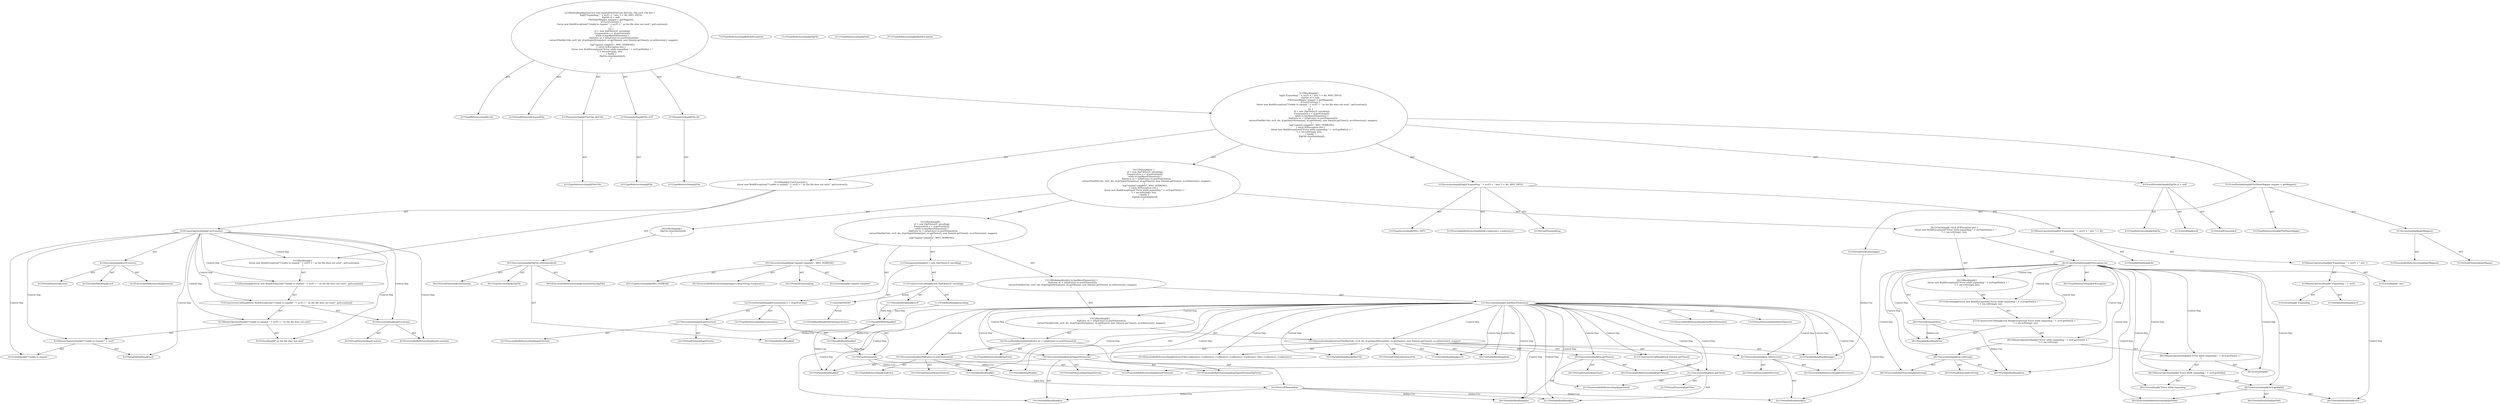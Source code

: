 digraph "expandFile#?,FileUtils,File,File" {
0 [label="2:CtTypeReferenceImpl@void" shape=ellipse]
1 [label="2:CtVirtualElement@expandFile" shape=ellipse]
2 [label="2:CtParameterImpl@FileUtils fileUtils" shape=ellipse]
3 [label="2:CtTypeReferenceImpl@FileUtils" shape=ellipse]
4 [label="2:CtParameterImpl@File srcF" shape=ellipse]
5 [label="2:CtTypeReferenceImpl@File" shape=ellipse]
6 [label="2:CtParameterImpl@File dir" shape=ellipse]
7 [label="2:CtTypeReferenceImpl@File" shape=ellipse]
8 [label="3:CtExecutableReferenceImpl@log(<unknown>,<unknown>)" shape=ellipse]
9 [label="3:CtVirtualElement@log" shape=ellipse]
10 [label="3:CtLiteralImpl@\"Expanding: \"" shape=ellipse]
11 [label="3:CtVariableReadImpl@srcF" shape=ellipse]
12 [label="3:CtBinaryOperatorImpl@(\"Expanding: \" + srcF)" shape=ellipse]
13 [label="3:CtLiteralImpl@\" into \"" shape=ellipse]
14 [label="3:CtBinaryOperatorImpl@((\"Expanding: \" + srcF) + \" into \")" shape=ellipse]
15 [label="3:CtVariableReadImpl@dir" shape=ellipse]
16 [label="3:CtBinaryOperatorImpl@((\"Expanding: \" + srcF) + \" into \") + dir" shape=ellipse]
17 [label="3:CtTypeAccessImpl@MSG_INFO" shape=ellipse]
18 [label="3:CtInvocationImpl@log(((\"Expanding: \" + srcF) + \" into \") + dir, MSG_INFO)" shape=ellipse]
19 [label="4:CtTypeReferenceImpl@ZipFile" shape=ellipse]
20 [label="4:CtLiteralImpl@null" shape=ellipse]
21 [label="4:CtVirtualElement@zf" shape=ellipse]
22 [label="4:CtLocalVariableImpl@ZipFile zf = null" shape=ellipse]
23 [label="5:CtTypeReferenceImpl@FileNameMapper" shape=ellipse]
24 [label="5:CtExecutableReferenceImpl@getMapper()" shape=ellipse]
25 [label="5:CtVirtualElement@getMapper" shape=ellipse]
26 [label="5:CtInvocationImpl@getMapper()" shape=ellipse]
27 [label="5:CtVirtualElement@mapper" shape=ellipse]
28 [label="5:CtLocalVariableImpl@FileNameMapper mapper = getMapper()" shape=ellipse]
29 [label="6:CtExecutableReferenceImpl@exists()" shape=ellipse]
30 [label="6:CtVirtualElement@exists" shape=ellipse]
31 [label="6:CtVariableReadImpl@srcF" shape=ellipse]
32 [label="6:CtInvocationImpl@srcF.exists()" shape=ellipse]
33 [label="6:CtUnaryOperatorImpl@!srcF.exists()" shape=ellipse]
34 [label="7:CtTypeReferenceImpl@BuildException" shape=ellipse]
35 [label="8:CtLiteralImpl@\"Unable to expand \"" shape=ellipse]
36 [label="8:CtVariableReadImpl@srcF" shape=ellipse]
37 [label="8:CtBinaryOperatorImpl@(\"Unable to expand \" + srcF)" shape=ellipse]
38 [label="8:CtLiteralImpl@\" as the file does not exist\"" shape=ellipse]
39 [label="8:CtBinaryOperatorImpl@(\"Unable to expand \" + srcF) + \" as the file does not exist\"" shape=ellipse]
40 [label="8:CtExecutableReferenceImpl@getLocation()" shape=ellipse]
41 [label="8:CtVirtualElement@getLocation" shape=ellipse]
42 [label="8:CtInvocationImpl@getLocation()" shape=ellipse]
43 [label="7:CtConstructorCallImpl@new BuildException((\"Unable to expand \" + srcF) + \" as the file does not exist\", getLocation())" shape=ellipse]
44 [label="7:CtThrowImpl@throw new BuildException((\"Unable to expand \" + srcF) + \" as the file does not exist\", getLocation())" shape=ellipse]
45 [label="6:CtBlockImpl@\{
    throw new BuildException((\"Unable to expand \" + srcF) + \" as the file does not exist\", getLocation());
\}" shape=ellipse]
46 [label="6:CtIfImpl@if (!srcF.exists()) \{
    throw new BuildException((\"Unable to expand \" + srcF) + \" as the file does not exist\", getLocation());
\}" shape=ellipse]
47 [label="11:CtVariableWriteImpl@zf" shape=ellipse]
48 [label="11:CtTypeReferenceImpl@ZipFile" shape=ellipse]
49 [label="11:CtVariableReadImpl@srcF" shape=ellipse]
50 [label="11:CtFieldReadImpl@encoding" shape=ellipse]
51 [label="11:CtConstructorCallImpl@new ZipFile(srcF, encoding)" shape=ellipse]
52 [label="11:CtAssignmentImpl@zf = new ZipFile(srcF, encoding)" shape=ellipse]
53 [label="12:CtTypeReferenceImpl@Enumeration" shape=ellipse]
54 [label="12:CtExecutableReferenceImpl@getEntries()" shape=ellipse]
55 [label="12:CtVirtualElement@getEntries" shape=ellipse]
56 [label="12:CtVariableReadImpl@zf" shape=ellipse]
57 [label="12:CtInvocationImpl@zf.getEntries()" shape=ellipse]
58 [label="12:CtVirtualElement@e" shape=ellipse]
59 [label="12:CtLocalVariableImpl@Enumeration e = zf.getEntries()" shape=ellipse]
60 [label="13:CtExecutableReferenceImpl@hasMoreElements()" shape=ellipse]
61 [label="13:CtVirtualElement@hasMoreElements" shape=ellipse]
62 [label="13:CtVariableReadImpl@e" shape=ellipse]
63 [label="13:CtInvocationImpl@e.hasMoreElements()" shape=ellipse]
64 [label="14:CtTypeReferenceImpl@ZipEntry" shape=ellipse]
65 [label="14:CtExecutableReferenceImpl@nextElement()" shape=ellipse]
66 [label="14:CtVirtualElement@nextElement" shape=ellipse]
67 [label="14:CtVariableReadImpl@e" shape=ellipse]
68 [label="14:CtInvocationImpl@((ZipEntry) (e.nextElement()))" shape=ellipse]
69 [label="14:CtTypeReferenceImpl@ZipEntry" shape=ellipse]
70 [label="14:CtVirtualElement@ze" shape=ellipse]
71 [label="14:CtLocalVariableImpl@ZipEntry ze = ((ZipEntry) (e.nextElement()))" shape=ellipse]
72 [label="15:CtExecutableReferenceImpl@extractFile(<unknown>,<unknown>,<unknown>,<unknown>,<unknown>,Date,<unknown>,<unknown>)" shape=ellipse]
73 [label="15:CtVirtualElement@extractFile" shape=ellipse]
74 [label="16:CtVariableReadImpl@fileUtils" shape=ellipse]
75 [label="17:CtVariableReadImpl@srcF" shape=ellipse]
76 [label="18:CtVariableReadImpl@dir" shape=ellipse]
77 [label="19:CtExecutableReferenceImpl@getInputStream(ZipEntry)" shape=ellipse]
78 [label="19:CtVirtualElement@getInputStream" shape=ellipse]
79 [label="19:CtVariableReadImpl@zf" shape=ellipse]
80 [label="19:CtVariableReadImpl@ze" shape=ellipse]
81 [label="19:CtInvocationImpl@zf.getInputStream(ze)" shape=ellipse]
82 [label="20:CtExecutableReferenceImpl@getName()" shape=ellipse]
83 [label="20:CtVirtualElement@getName" shape=ellipse]
84 [label="20:CtVariableReadImpl@ze" shape=ellipse]
85 [label="20:CtInvocationImpl@ze.getName()" shape=ellipse]
86 [label="21:CtTypeReferenceImpl@Date" shape=ellipse]
87 [label="21:CtExecutableReferenceImpl@getTime()" shape=ellipse]
88 [label="21:CtVirtualElement@getTime" shape=ellipse]
89 [label="21:CtVariableReadImpl@ze" shape=ellipse]
90 [label="21:CtInvocationImpl@ze.getTime()" shape=ellipse]
91 [label="21:CtConstructorCallImpl@new Date(ze.getTime())" shape=ellipse]
92 [label="22:CtExecutableReferenceImpl@isDirectory()" shape=ellipse]
93 [label="22:CtVirtualElement@isDirectory" shape=ellipse]
94 [label="22:CtVariableReadImpl@ze" shape=ellipse]
95 [label="22:CtInvocationImpl@ze.isDirectory()" shape=ellipse]
96 [label="23:CtVariableReadImpl@mapper" shape=ellipse]
97 [label="15:CtInvocationImpl@extractFile(fileUtils, srcF, dir, zf.getInputStream(ze), ze.getName(), new Date(ze.getTime()), ze.isDirectory(), mapper)" shape=ellipse]
98 [label="13:CtBlockImpl@\{
    ZipEntry ze = ((ZipEntry) (e.nextElement()));
    extractFile(fileUtils, srcF, dir, zf.getInputStream(ze), ze.getName(), new Date(ze.getTime()), ze.isDirectory(), mapper);
\}" shape=ellipse]
99 [label="13:CtWhileImpl@while (e.hasMoreElements()) \{
    ZipEntry ze = ((ZipEntry) (e.nextElement()));
    extractFile(fileUtils, srcF, dir, zf.getInputStream(ze), ze.getName(), new Date(ze.getTime()), ze.isDirectory(), mapper);
\} " shape=ellipse]
100 [label="25:CtExecutableReferenceImpl@log(java.lang.String,<unknown>)" shape=ellipse]
101 [label="25:CtVirtualElement@log" shape=ellipse]
102 [label="25:CtLiteralImpl@\"expand complete\"" shape=ellipse]
103 [label="25:CtTypeAccessImpl@MSG_VERBOSE" shape=ellipse]
104 [label="25:CtInvocationImpl@log(\"expand complete\", MSG_VERBOSE)" shape=ellipse]
105 [label="10:CtBlockImpl@\{
    zf = new ZipFile(srcF, encoding);
    Enumeration e = zf.getEntries();
    while (e.hasMoreElements()) \{
        ZipEntry ze = ((ZipEntry) (e.nextElement()));
        extractFile(fileUtils, srcF, dir, zf.getInputStream(ze), ze.getName(), new Date(ze.getTime()), ze.isDirectory(), mapper);
    \} 
    log(\"expand complete\", MSG_VERBOSE);
\}" shape=ellipse]
106 [label="26:CtVirtualElement@ioe" shape=ellipse]
107 [label="26:CtTypeReferenceImpl@IOException" shape=ellipse]
108 [label="26:CtCatchVariableImpl@IOException ioe" shape=ellipse]
109 [label="27:CtTypeReferenceImpl@BuildException" shape=ellipse]
110 [label="28:CtLiteralImpl@\"Error while expanding \"" shape=ellipse]
111 [label="28:CtExecutableReferenceImpl@getPath()" shape=ellipse]
112 [label="28:CtVirtualElement@getPath" shape=ellipse]
113 [label="28:CtVariableReadImpl@srcF" shape=ellipse]
114 [label="28:CtInvocationImpl@srcF.getPath()" shape=ellipse]
115 [label="28:CtBinaryOperatorImpl@(\"Error while expanding \" + srcF.getPath())" shape=ellipse]
116 [label="28:CtLiteralImpl@\"\n\"" shape=ellipse]
117 [label="28:CtBinaryOperatorImpl@((\"Error while expanding \" + srcF.getPath()) + \"\n\")" shape=ellipse]
118 [label="28:CtExecutableReferenceImpl@toString()" shape=ellipse]
119 [label="28:CtVirtualElement@toString" shape=ellipse]
120 [label="28:CtVariableReadImpl@ioe" shape=ellipse]
121 [label="28:CtInvocationImpl@ioe.toString()" shape=ellipse]
122 [label="28:CtBinaryOperatorImpl@((\"Error while expanding \" + srcF.getPath()) + \"\n\") + ioe.toString()" shape=ellipse]
123 [label="28:CtVariableReadImpl@ioe" shape=ellipse]
124 [label="27:CtConstructorCallImpl@new BuildException(((\"Error while expanding \" + srcF.getPath()) + \"\n\") + ioe.toString(), ioe)" shape=ellipse]
125 [label="27:CtThrowImpl@throw new BuildException(((\"Error while expanding \" + srcF.getPath()) + \"\n\") + ioe.toString(), ioe)" shape=ellipse]
126 [label="26:CtBlockImpl@\{
    throw new BuildException(((\"Error while expanding \" + srcF.getPath()) + \"\n\") + ioe.toString(), ioe);
\}" shape=ellipse]
127 [label="26:CtCatchImpl@ catch (IOException ioe) \{
    throw new BuildException(((\"Error while expanding \" + srcF.getPath()) + \"\n\") + ioe.toString(), ioe);
\}" shape=ellipse]
128 [label="30:CtExecutableReferenceImpl@closeQuietly(ZipFile)" shape=ellipse]
129 [label="30:CtVirtualElement@closeQuietly" shape=ellipse]
130 [label="30:CtTypeAccessImpl@ZipFile" shape=ellipse]
131 [label="30:CtVariableReadImpl@zf" shape=ellipse]
132 [label="30:CtInvocationImpl@ZipFile.closeQuietly(zf)" shape=ellipse]
133 [label="29:CtBlockImpl@\{
    ZipFile.closeQuietly(zf);
\}" shape=ellipse]
134 [label="10:CtTryImpl@try \{
    zf = new ZipFile(srcF, encoding);
    Enumeration e = zf.getEntries();
    while (e.hasMoreElements()) \{
        ZipEntry ze = ((ZipEntry) (e.nextElement()));
        extractFile(fileUtils, srcF, dir, zf.getInputStream(ze), ze.getName(), new Date(ze.getTime()), ze.isDirectory(), mapper);
    \} 
    log(\"expand complete\", MSG_VERBOSE);
\} catch (IOException ioe) \{
    throw new BuildException(((\"Error while expanding \" + srcF.getPath()) + \"\n\") + ioe.toString(), ioe);
\} finally \{
    ZipFile.closeQuietly(zf);
\}" shape=ellipse]
135 [label="2:CtBlockImpl@\{
    log(((\"Expanding: \" + srcF) + \" into \") + dir, MSG_INFO);
    ZipFile zf = null;
    FileNameMapper mapper = getMapper();
    if (!srcF.exists()) \{
        throw new BuildException((\"Unable to expand \" + srcF) + \" as the file does not exist\", getLocation());
    \}
    try \{
        zf = new ZipFile(srcF, encoding);
        Enumeration e = zf.getEntries();
        while (e.hasMoreElements()) \{
            ZipEntry ze = ((ZipEntry) (e.nextElement()));
            extractFile(fileUtils, srcF, dir, zf.getInputStream(ze), ze.getName(), new Date(ze.getTime()), ze.isDirectory(), mapper);
        \} 
        log(\"expand complete\", MSG_VERBOSE);
    \} catch (IOException ioe) \{
        throw new BuildException(((\"Error while expanding \" + srcF.getPath()) + \"\n\") + ioe.toString(), ioe);
    \} finally \{
        ZipFile.closeQuietly(zf);
    \}
\}" shape=ellipse]
136 [label="2:CtMethodImpl@protected void expandFile(FileUtils fileUtils, File srcF, File dir) \{
    log(((\"Expanding: \" + srcF) + \" into \") + dir, MSG_INFO);
    ZipFile zf = null;
    FileNameMapper mapper = getMapper();
    if (!srcF.exists()) \{
        throw new BuildException((\"Unable to expand \" + srcF) + \" as the file does not exist\", getLocation());
    \}
    try \{
        zf = new ZipFile(srcF, encoding);
        Enumeration e = zf.getEntries();
        while (e.hasMoreElements()) \{
            ZipEntry ze = ((ZipEntry) (e.nextElement()));
            extractFile(fileUtils, srcF, dir, zf.getInputStream(ze), ze.getName(), new Date(ze.getTime()), ze.isDirectory(), mapper);
        \} 
        log(\"expand complete\", MSG_VERBOSE);
    \} catch (IOException ioe) \{
        throw new BuildException(((\"Error while expanding \" + srcF.getPath()) + \"\n\") + ioe.toString(), ioe);
    \} finally \{
        ZipFile.closeQuietly(zf);
    \}
\}" shape=ellipse]
137 [label="11:Insert@INSERT" shape=ellipse]
138 [label="11:CtFieldReadImpl@failOnEmptyArchive" shape=ellipse]
2 -> 3 [label="AST"];
4 -> 5 [label="AST"];
6 -> 7 [label="AST"];
12 -> 10 [label="AST"];
12 -> 11 [label="AST"];
14 -> 12 [label="AST"];
14 -> 13 [label="AST"];
16 -> 14 [label="AST"];
16 -> 15 [label="AST"];
18 -> 9 [label="AST"];
18 -> 8 [label="AST"];
18 -> 16 [label="AST"];
18 -> 17 [label="AST"];
22 -> 21 [label="AST"];
22 -> 19 [label="AST"];
22 -> 20 [label="AST"];
26 -> 25 [label="AST"];
26 -> 24 [label="AST"];
27 -> 96 [label="Define-Use"];
28 -> 27 [label="AST"];
28 -> 23 [label="AST"];
28 -> 26 [label="AST"];
32 -> 30 [label="AST"];
32 -> 31 [label="AST"];
32 -> 29 [label="AST"];
33 -> 32 [label="AST"];
33 -> 45 [label="Control Dep"];
33 -> 44 [label="Control Dep"];
33 -> 43 [label="Control Dep"];
33 -> 39 [label="Control Dep"];
33 -> 37 [label="Control Dep"];
33 -> 35 [label="Control Dep"];
33 -> 36 [label="Control Dep"];
33 -> 38 [label="Control Dep"];
33 -> 42 [label="Control Dep"];
33 -> 40 [label="Control Dep"];
37 -> 35 [label="AST"];
37 -> 36 [label="AST"];
39 -> 37 [label="AST"];
39 -> 38 [label="AST"];
42 -> 41 [label="AST"];
42 -> 40 [label="AST"];
43 -> 39 [label="AST"];
43 -> 42 [label="AST"];
44 -> 43 [label="AST"];
45 -> 44 [label="AST"];
46 -> 33 [label="AST"];
46 -> 45 [label="AST"];
47 -> 56 [label="Define-Use"];
47 -> 79 [label="Define-Use"];
47 -> 131 [label="Define-Use"];
49 -> 47 [label="Data Dep"];
50 -> 47 [label="Data Dep"];
51 -> 49 [label="AST"];
51 -> 50 [label="AST"];
51 -> 137 [label="Action"];
52 -> 47 [label="AST"];
52 -> 51 [label="AST"];
56 -> 58 [label="Data Dep"];
57 -> 55 [label="AST"];
57 -> 56 [label="AST"];
57 -> 54 [label="AST"];
58 -> 62 [label="Define-Use"];
58 -> 67 [label="Define-Use"];
59 -> 58 [label="AST"];
59 -> 53 [label="AST"];
59 -> 57 [label="AST"];
63 -> 61 [label="AST"];
63 -> 62 [label="AST"];
63 -> 60 [label="AST"];
63 -> 98 [label="Control Dep"];
63 -> 71 [label="Control Dep"];
63 -> 68 [label="Control Dep"];
63 -> 65 [label="Control Dep"];
63 -> 67 [label="Control Dep"];
63 -> 97 [label="Control Dep"];
63 -> 72 [label="Control Dep"];
63 -> 74 [label="Control Dep"];
63 -> 75 [label="Control Dep"];
63 -> 76 [label="Control Dep"];
63 -> 81 [label="Control Dep"];
63 -> 77 [label="Control Dep"];
63 -> 79 [label="Control Dep"];
63 -> 80 [label="Control Dep"];
63 -> 85 [label="Control Dep"];
63 -> 82 [label="Control Dep"];
63 -> 84 [label="Control Dep"];
63 -> 91 [label="Control Dep"];
63 -> 90 [label="Control Dep"];
63 -> 87 [label="Control Dep"];
63 -> 89 [label="Control Dep"];
63 -> 95 [label="Control Dep"];
63 -> 92 [label="Control Dep"];
63 -> 94 [label="Control Dep"];
63 -> 96 [label="Control Dep"];
67 -> 70 [label="Data Dep"];
68 -> 66 [label="AST"];
68 -> 69 [label="AST"];
68 -> 67 [label="AST"];
68 -> 65 [label="AST"];
70 -> 80 [label="Define-Use"];
70 -> 84 [label="Define-Use"];
70 -> 89 [label="Define-Use"];
70 -> 94 [label="Define-Use"];
71 -> 70 [label="AST"];
71 -> 64 [label="AST"];
71 -> 68 [label="AST"];
81 -> 78 [label="AST"];
81 -> 79 [label="AST"];
81 -> 77 [label="AST"];
81 -> 80 [label="AST"];
85 -> 83 [label="AST"];
85 -> 84 [label="AST"];
85 -> 82 [label="AST"];
90 -> 88 [label="AST"];
90 -> 89 [label="AST"];
90 -> 87 [label="AST"];
91 -> 90 [label="AST"];
95 -> 93 [label="AST"];
95 -> 94 [label="AST"];
95 -> 92 [label="AST"];
97 -> 73 [label="AST"];
97 -> 72 [label="AST"];
97 -> 74 [label="AST"];
97 -> 75 [label="AST"];
97 -> 76 [label="AST"];
97 -> 81 [label="AST"];
97 -> 85 [label="AST"];
97 -> 91 [label="AST"];
97 -> 95 [label="AST"];
97 -> 96 [label="AST"];
98 -> 71 [label="AST"];
98 -> 97 [label="AST"];
99 -> 63 [label="AST"];
99 -> 98 [label="AST"];
104 -> 101 [label="AST"];
104 -> 100 [label="AST"];
104 -> 102 [label="AST"];
104 -> 103 [label="AST"];
105 -> 52 [label="AST"];
105 -> 59 [label="AST"];
105 -> 99 [label="AST"];
105 -> 104 [label="AST"];
106 -> 120 [label="Define-Use"];
106 -> 123 [label="Define-Use"];
108 -> 106 [label="AST"];
108 -> 107 [label="AST"];
108 -> 126 [label="Control Dep"];
108 -> 125 [label="Control Dep"];
108 -> 124 [label="Control Dep"];
108 -> 122 [label="Control Dep"];
108 -> 117 [label="Control Dep"];
108 -> 115 [label="Control Dep"];
108 -> 110 [label="Control Dep"];
108 -> 114 [label="Control Dep"];
108 -> 111 [label="Control Dep"];
108 -> 113 [label="Control Dep"];
108 -> 116 [label="Control Dep"];
108 -> 121 [label="Control Dep"];
108 -> 118 [label="Control Dep"];
108 -> 120 [label="Control Dep"];
108 -> 123 [label="Control Dep"];
114 -> 112 [label="AST"];
114 -> 113 [label="AST"];
114 -> 111 [label="AST"];
115 -> 110 [label="AST"];
115 -> 114 [label="AST"];
117 -> 115 [label="AST"];
117 -> 116 [label="AST"];
121 -> 119 [label="AST"];
121 -> 120 [label="AST"];
121 -> 118 [label="AST"];
122 -> 117 [label="AST"];
122 -> 121 [label="AST"];
124 -> 122 [label="AST"];
124 -> 123 [label="AST"];
125 -> 124 [label="AST"];
126 -> 125 [label="AST"];
127 -> 108 [label="AST"];
127 -> 126 [label="AST"];
132 -> 129 [label="AST"];
132 -> 130 [label="AST"];
132 -> 128 [label="AST"];
132 -> 131 [label="AST"];
133 -> 132 [label="AST"];
134 -> 105 [label="AST"];
134 -> 127 [label="AST"];
134 -> 133 [label="AST"];
135 -> 18 [label="AST"];
135 -> 22 [label="AST"];
135 -> 28 [label="AST"];
135 -> 46 [label="AST"];
135 -> 134 [label="AST"];
136 -> 1 [label="AST"];
136 -> 0 [label="AST"];
136 -> 2 [label="AST"];
136 -> 4 [label="AST"];
136 -> 6 [label="AST"];
136 -> 135 [label="AST"];
137 -> 138 [label="Action"];
}